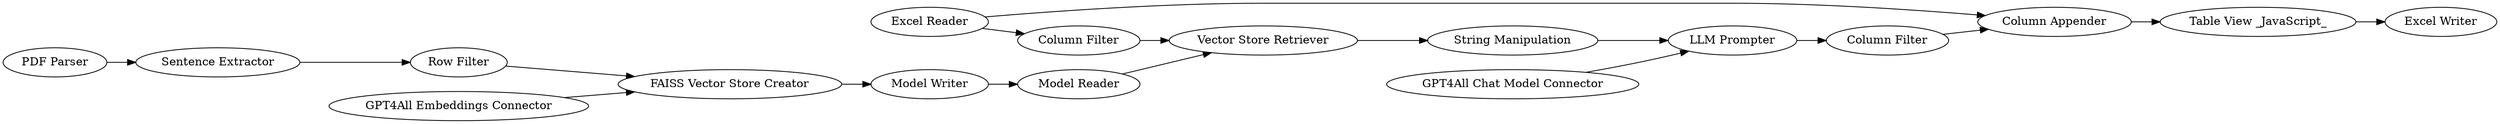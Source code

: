 digraph {
	6 [label="LLM Prompter"]
	26 [label="PDF Parser"]
	1834 [label="FAISS Vector Store Creator"]
	1835 [label="Model Writer"]
	1887 [label="Sentence Extractor"]
	1888 [label="Row Filter"]
	1900 [label="Vector Store Retriever"]
	1911 [label="Excel Reader"]
	1912 [label="Excel Writer"]
	1915 [label="Column Appender"]
	1916 [label="Table View _JavaScript_"]
	1922 [label="String Manipulation"]
	1930 [label="Column Filter"]
	1931 [label="Column Filter"]
	1933 [label="Model Reader"]
	1936 [label="GPT4All Embeddings Connector"]
	1938 [label="GPT4All Chat Model Connector"]
	6 -> 1930
	26 -> 1887
	1834 -> 1835
	1835 -> 1933
	1887 -> 1888
	1888 -> 1834
	1900 -> 1922
	1911 -> 1915
	1911 -> 1931
	1915 -> 1916
	1916 -> 1912
	1922 -> 6
	1930 -> 1915
	1931 -> 1900
	1933 -> 1900
	1936 -> 1834
	1938 -> 6
	rankdir=LR
}

